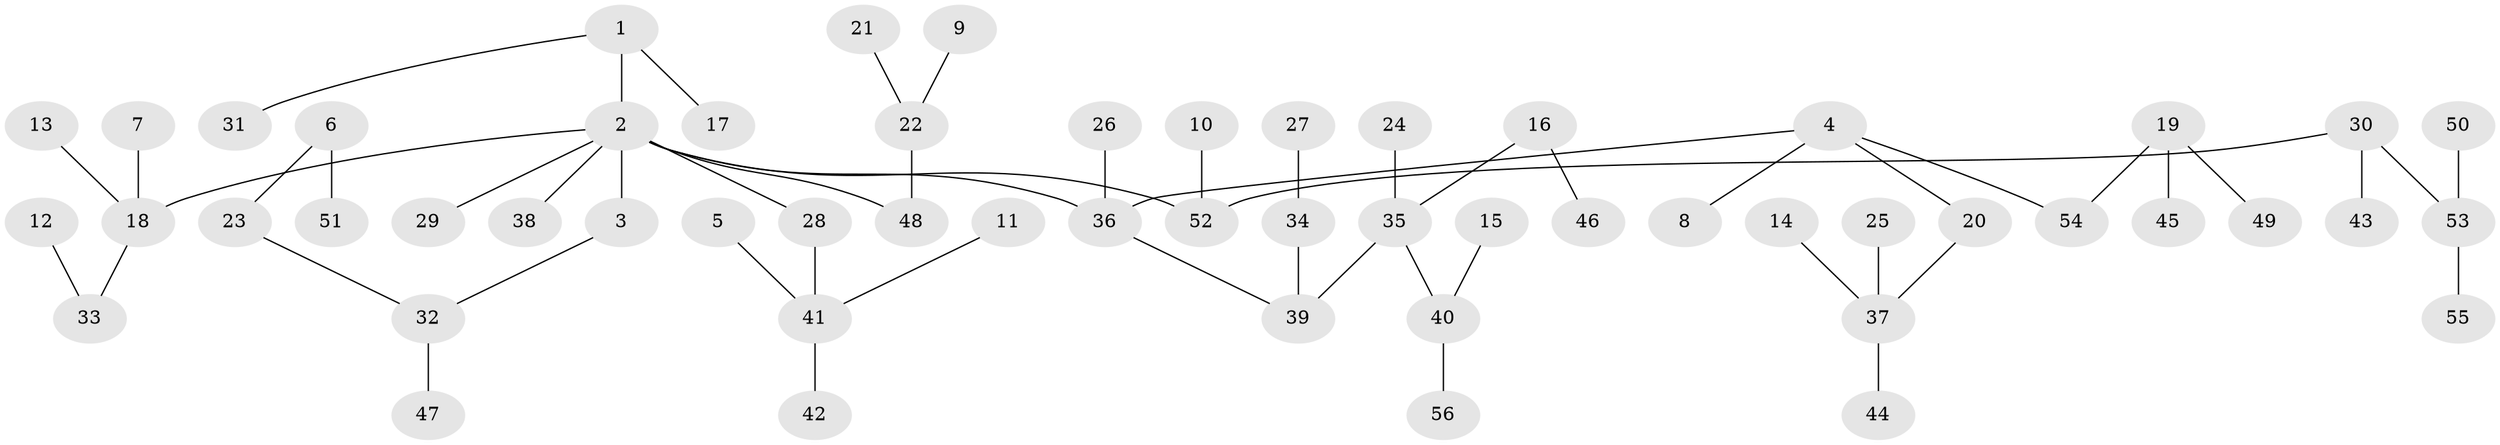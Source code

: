 // original degree distribution, {3: 0.13392857142857142, 7: 0.008928571428571428, 6: 0.017857142857142856, 4: 0.07142857142857142, 5: 0.03571428571428571, 1: 0.5178571428571429, 2: 0.21428571428571427}
// Generated by graph-tools (version 1.1) at 2025/26/03/09/25 03:26:23]
// undirected, 56 vertices, 55 edges
graph export_dot {
graph [start="1"]
  node [color=gray90,style=filled];
  1;
  2;
  3;
  4;
  5;
  6;
  7;
  8;
  9;
  10;
  11;
  12;
  13;
  14;
  15;
  16;
  17;
  18;
  19;
  20;
  21;
  22;
  23;
  24;
  25;
  26;
  27;
  28;
  29;
  30;
  31;
  32;
  33;
  34;
  35;
  36;
  37;
  38;
  39;
  40;
  41;
  42;
  43;
  44;
  45;
  46;
  47;
  48;
  49;
  50;
  51;
  52;
  53;
  54;
  55;
  56;
  1 -- 2 [weight=1.0];
  1 -- 17 [weight=1.0];
  1 -- 31 [weight=1.0];
  2 -- 3 [weight=1.0];
  2 -- 18 [weight=1.0];
  2 -- 28 [weight=1.0];
  2 -- 29 [weight=1.0];
  2 -- 36 [weight=1.0];
  2 -- 38 [weight=1.0];
  2 -- 48 [weight=1.0];
  2 -- 52 [weight=1.0];
  3 -- 32 [weight=1.0];
  4 -- 8 [weight=1.0];
  4 -- 20 [weight=1.0];
  4 -- 36 [weight=1.0];
  4 -- 54 [weight=1.0];
  5 -- 41 [weight=1.0];
  6 -- 23 [weight=1.0];
  6 -- 51 [weight=1.0];
  7 -- 18 [weight=1.0];
  9 -- 22 [weight=1.0];
  10 -- 52 [weight=1.0];
  11 -- 41 [weight=1.0];
  12 -- 33 [weight=1.0];
  13 -- 18 [weight=1.0];
  14 -- 37 [weight=1.0];
  15 -- 40 [weight=1.0];
  16 -- 35 [weight=1.0];
  16 -- 46 [weight=1.0];
  18 -- 33 [weight=1.0];
  19 -- 45 [weight=1.0];
  19 -- 49 [weight=1.0];
  19 -- 54 [weight=1.0];
  20 -- 37 [weight=1.0];
  21 -- 22 [weight=1.0];
  22 -- 48 [weight=1.0];
  23 -- 32 [weight=1.0];
  24 -- 35 [weight=1.0];
  25 -- 37 [weight=1.0];
  26 -- 36 [weight=1.0];
  27 -- 34 [weight=1.0];
  28 -- 41 [weight=1.0];
  30 -- 43 [weight=1.0];
  30 -- 52 [weight=1.0];
  30 -- 53 [weight=1.0];
  32 -- 47 [weight=1.0];
  34 -- 39 [weight=1.0];
  35 -- 39 [weight=1.0];
  35 -- 40 [weight=1.0];
  36 -- 39 [weight=1.0];
  37 -- 44 [weight=1.0];
  40 -- 56 [weight=1.0];
  41 -- 42 [weight=1.0];
  50 -- 53 [weight=1.0];
  53 -- 55 [weight=1.0];
}
